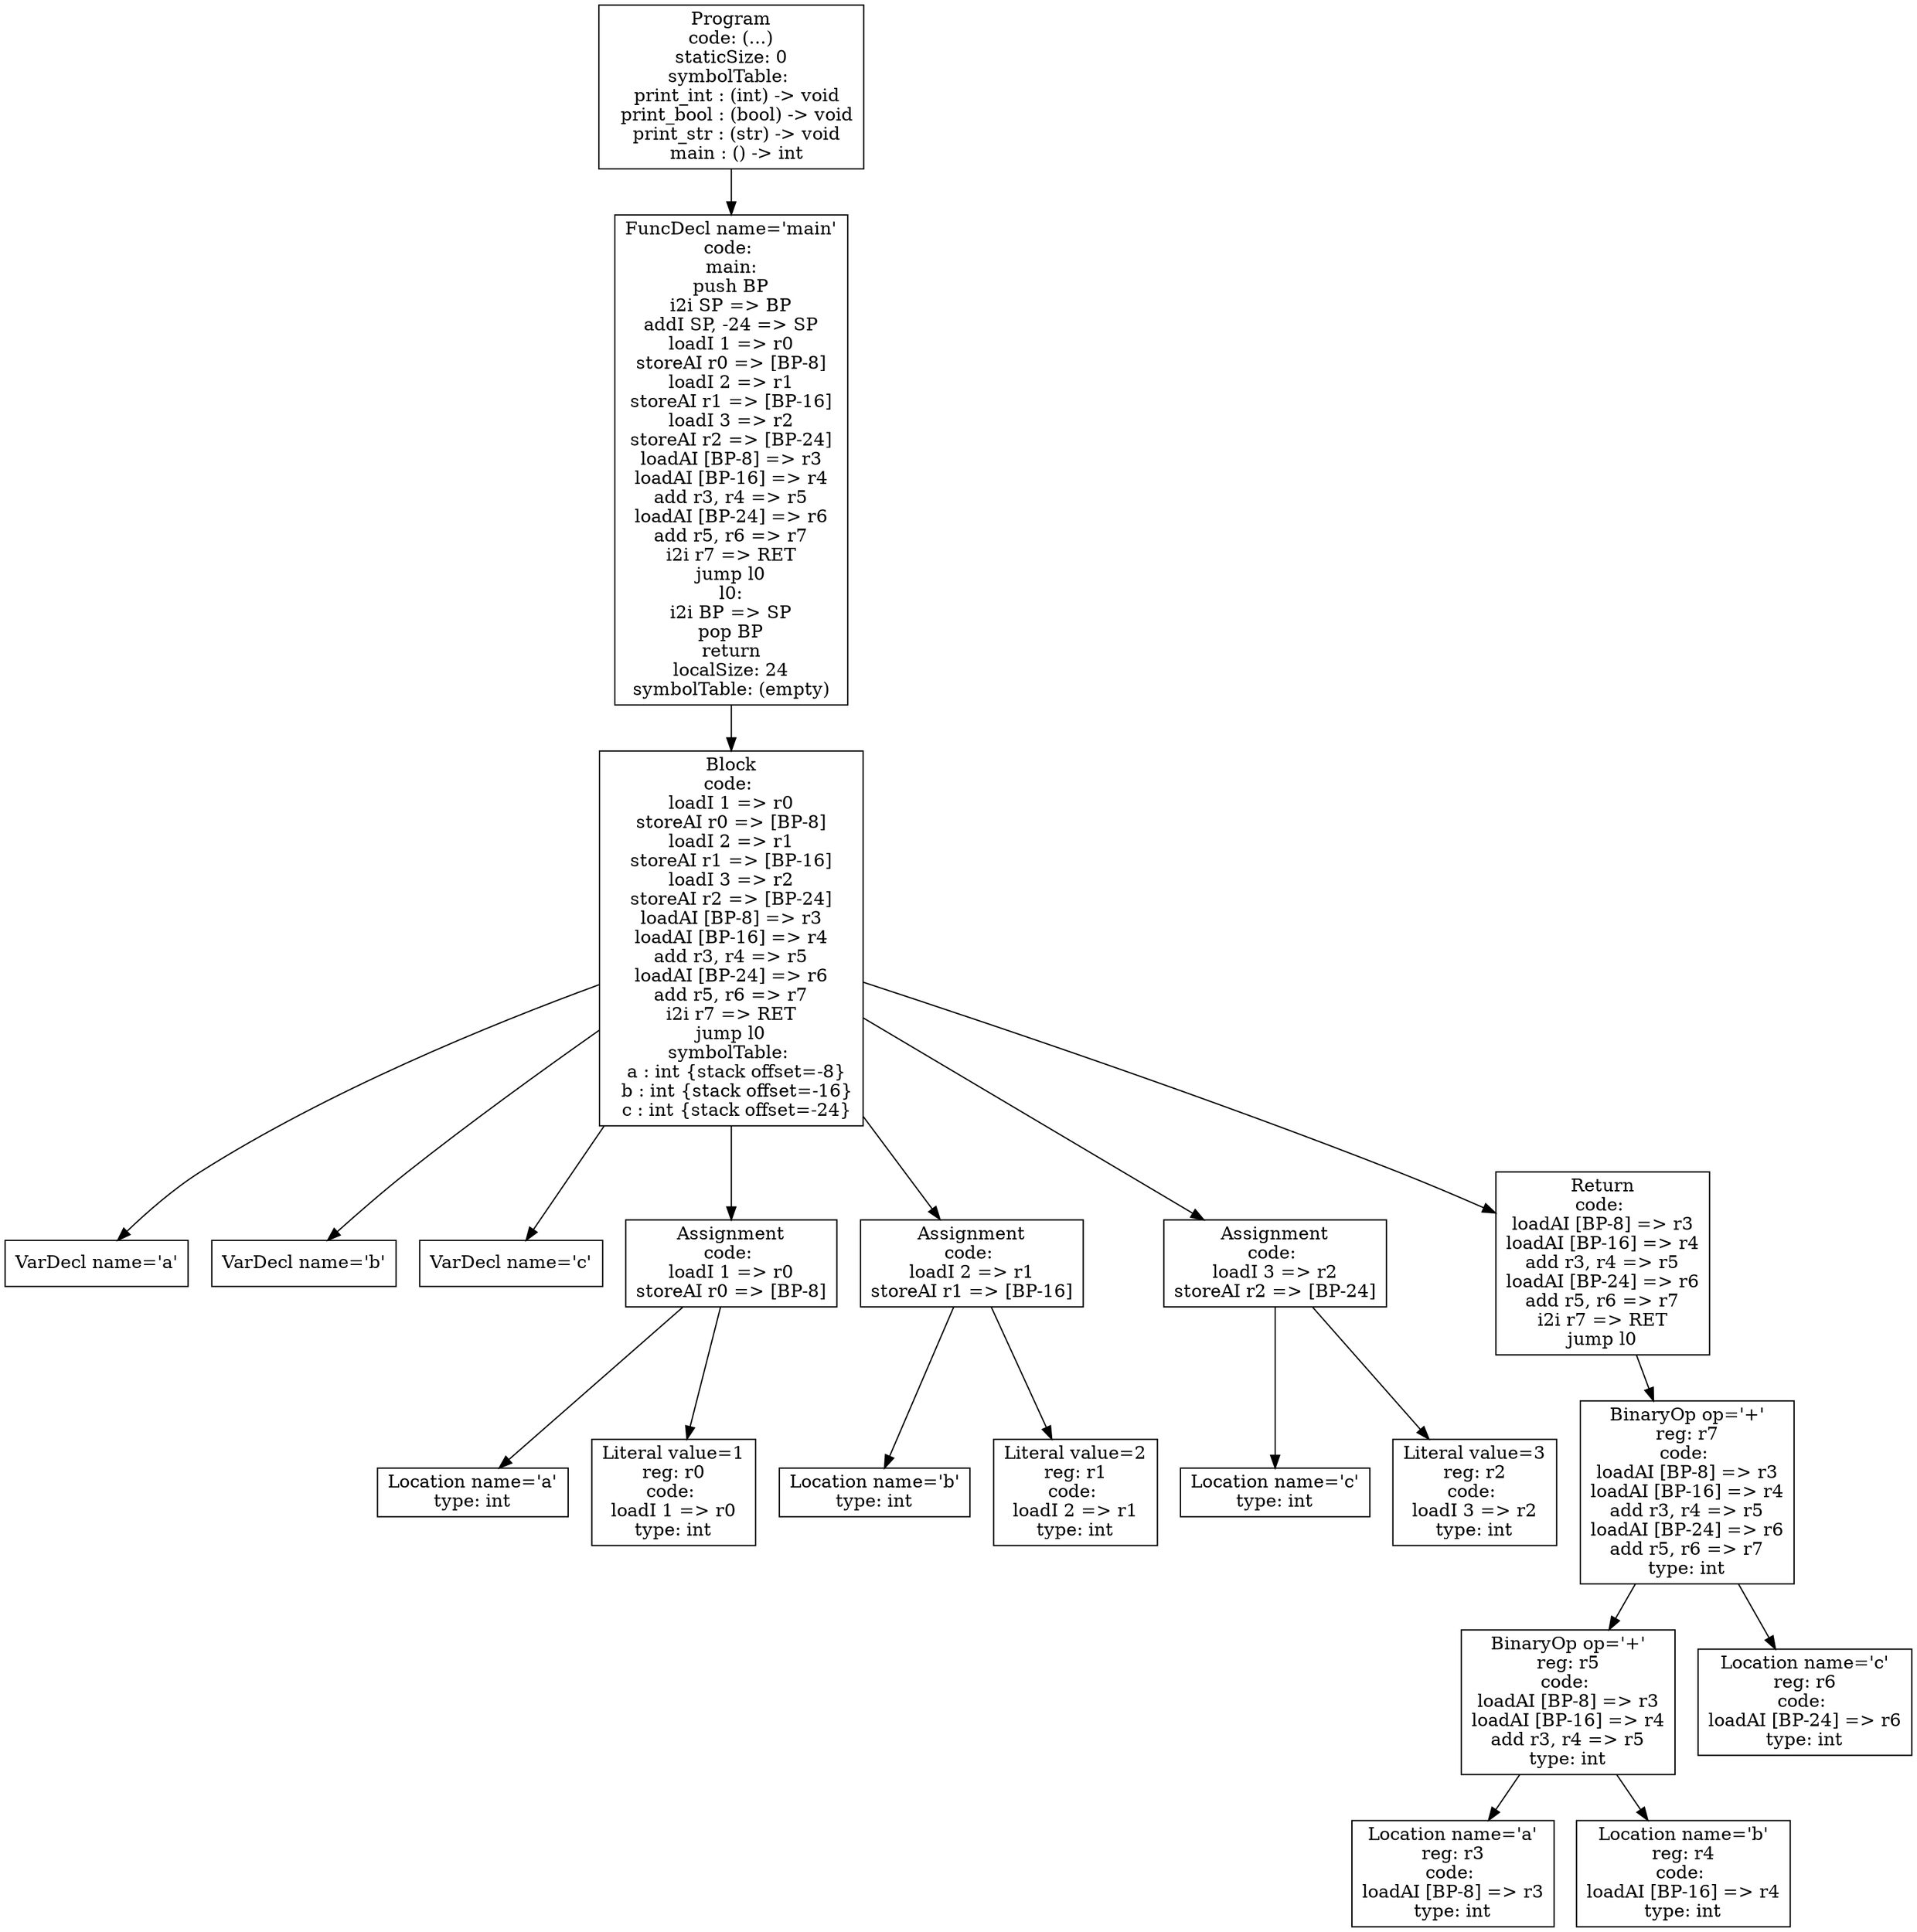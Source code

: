 digraph AST {
3 [shape=box, label="VarDecl name='a'"];
4 [shape=box, label="VarDecl name='b'"];
5 [shape=box, label="VarDecl name='c'"];
7 [shape=box, label="Location name='a'\ntype: int"];
8 [shape=box, label="Literal value=1\nreg: r0\ncode: \nloadI 1 => r0\ntype: int"];
6 [shape=box, label="Assignment\ncode: \nloadI 1 => r0\nstoreAI r0 => [BP-8]"];
6 -> 7;
6 -> 8;
10 [shape=box, label="Location name='b'\ntype: int"];
11 [shape=box, label="Literal value=2\nreg: r1\ncode: \nloadI 2 => r1\ntype: int"];
9 [shape=box, label="Assignment\ncode: \nloadI 2 => r1\nstoreAI r1 => [BP-16]"];
9 -> 10;
9 -> 11;
13 [shape=box, label="Location name='c'\ntype: int"];
14 [shape=box, label="Literal value=3\nreg: r2\ncode: \nloadI 3 => r2\ntype: int"];
12 [shape=box, label="Assignment\ncode: \nloadI 3 => r2\nstoreAI r2 => [BP-24]"];
12 -> 13;
12 -> 14;
18 [shape=box, label="Location name='a'\nreg: r3\ncode: \nloadAI [BP-8] => r3\ntype: int"];
19 [shape=box, label="Location name='b'\nreg: r4\ncode: \nloadAI [BP-16] => r4\ntype: int"];
17 [shape=box, label="BinaryOp op='+'\nreg: r5\ncode: \nloadAI [BP-8] => r3\nloadAI [BP-16] => r4\nadd r3, r4 => r5\ntype: int"];
17 -> 18;
17 -> 19;
20 [shape=box, label="Location name='c'\nreg: r6\ncode: \nloadAI [BP-24] => r6\ntype: int"];
16 [shape=box, label="BinaryOp op='+'\nreg: r7\ncode: \nloadAI [BP-8] => r3\nloadAI [BP-16] => r4\nadd r3, r4 => r5\nloadAI [BP-24] => r6\nadd r5, r6 => r7\ntype: int"];
16 -> 17;
16 -> 20;
15 [shape=box, label="Return\ncode: \nloadAI [BP-8] => r3\nloadAI [BP-16] => r4\nadd r3, r4 => r5\nloadAI [BP-24] => r6\nadd r5, r6 => r7\ni2i r7 => RET\njump l0"];
15 -> 16;
2 [shape=box, label="Block\ncode: \nloadI 1 => r0\nstoreAI r0 => [BP-8]\nloadI 2 => r1\nstoreAI r1 => [BP-16]\nloadI 3 => r2\nstoreAI r2 => [BP-24]\nloadAI [BP-8] => r3\nloadAI [BP-16] => r4\nadd r3, r4 => r5\nloadAI [BP-24] => r6\nadd r5, r6 => r7\ni2i r7 => RET\njump l0\nsymbolTable: \n  a : int {stack offset=-8}\n  b : int {stack offset=-16}\n  c : int {stack offset=-24}"];
2 -> 3;
2 -> 4;
2 -> 5;
2 -> 6;
2 -> 9;
2 -> 12;
2 -> 15;
1 [shape=box, label="FuncDecl name='main'\ncode: \nmain:\npush BP\ni2i SP => BP\naddI SP, -24 => SP\nloadI 1 => r0\nstoreAI r0 => [BP-8]\nloadI 2 => r1\nstoreAI r1 => [BP-16]\nloadI 3 => r2\nstoreAI r2 => [BP-24]\nloadAI [BP-8] => r3\nloadAI [BP-16] => r4\nadd r3, r4 => r5\nloadAI [BP-24] => r6\nadd r5, r6 => r7\ni2i r7 => RET\njump l0\nl0:\ni2i BP => SP\npop BP\nreturn\nlocalSize: 24\nsymbolTable: (empty)"];
1 -> 2;
0 [shape=box, label="Program\ncode: (...)\nstaticSize: 0\nsymbolTable: \n  print_int : (int) -> void\n  print_bool : (bool) -> void\n  print_str : (str) -> void\n  main : () -> int"];
0 -> 1;
}
